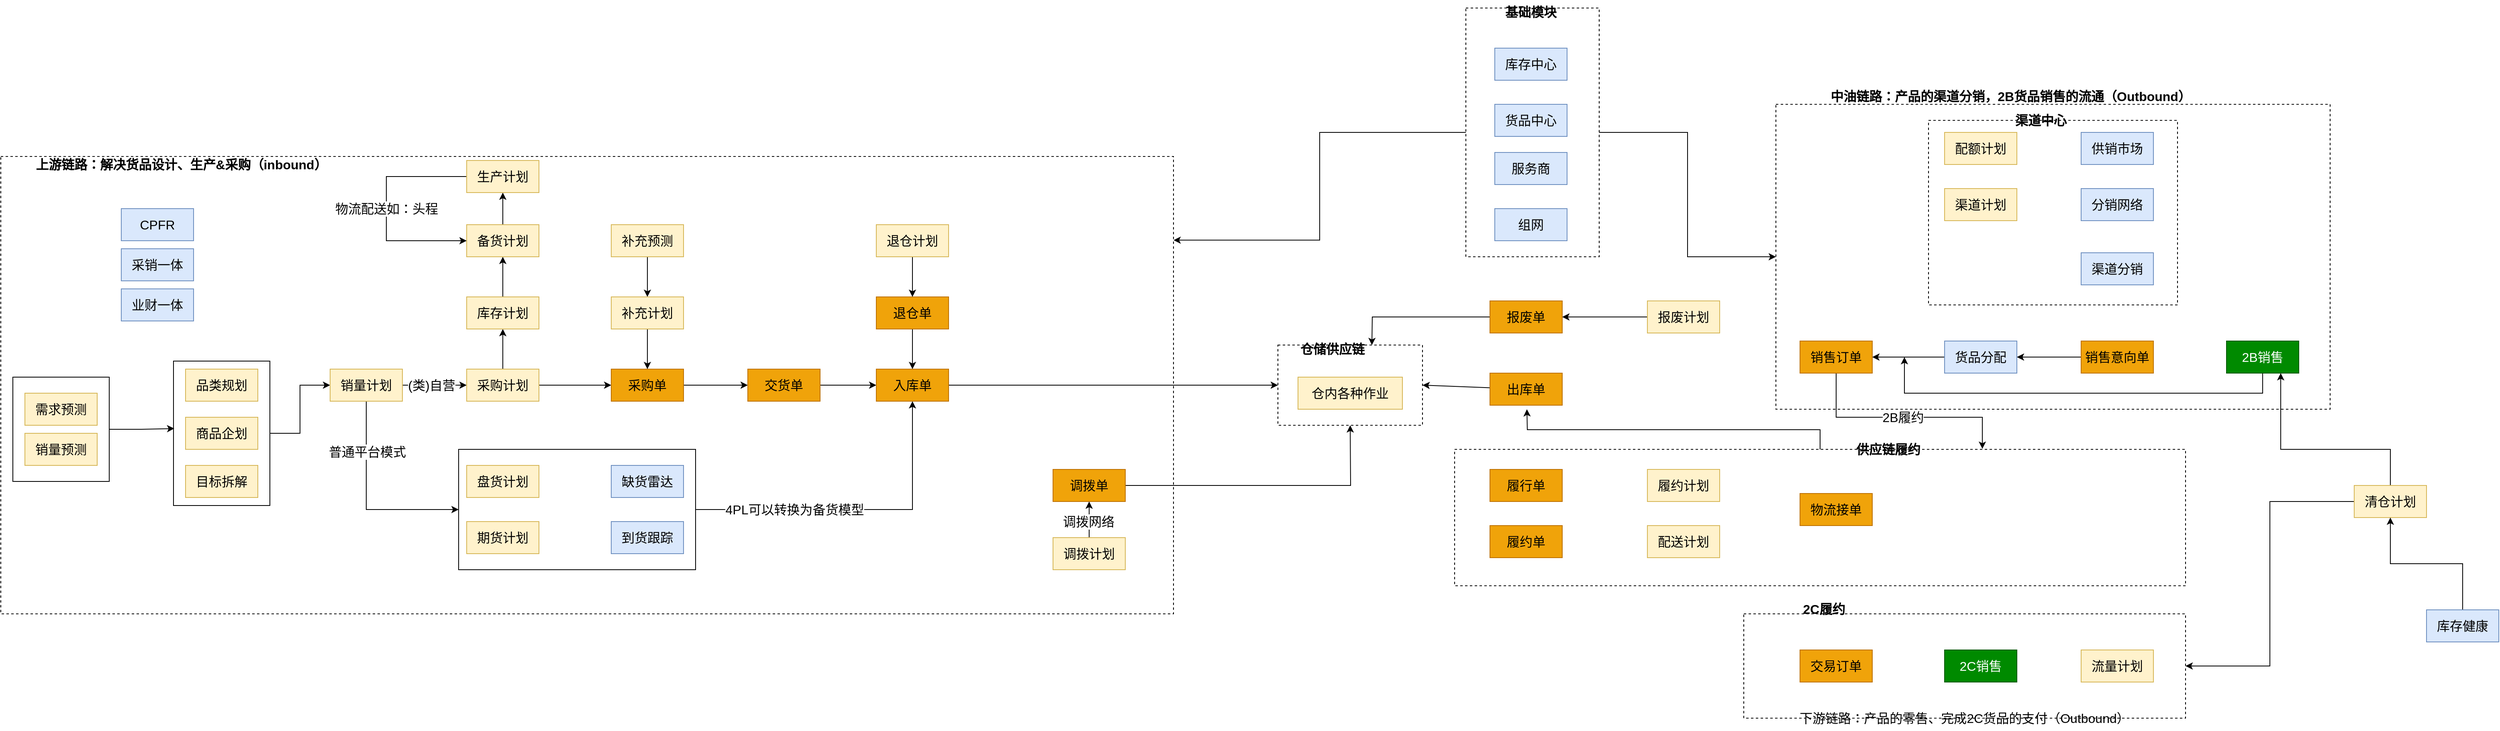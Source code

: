<mxfile version="20.2.0" type="github">
  <diagram id="mMgREmlwJuieN_6XRh3l" name="第 1 页">
    <mxGraphModel dx="1048" dy="1864" grid="1" gridSize="10" guides="1" tooltips="1" connect="1" arrows="1" fold="1" page="1" pageScale="1" pageWidth="827" pageHeight="1169" math="0" shadow="0">
      <root>
        <mxCell id="0" />
        <mxCell id="1" parent="0" />
        <mxCell id="3OxtzUUmbiVd36FKbkzM-96" value="" style="rounded=0;whiteSpace=wrap;html=1;dashed=1;fontSize=16;" vertex="1" parent="1">
          <mxGeometry x="2240" y="-60" width="690" height="380" as="geometry" />
        </mxCell>
        <mxCell id="3OxtzUUmbiVd36FKbkzM-101" value="" style="rounded=0;whiteSpace=wrap;html=1;dashed=1;fontSize=16;" vertex="1" parent="1">
          <mxGeometry x="2430" y="-40" width="310" height="230" as="geometry" />
        </mxCell>
        <mxCell id="3OxtzUUmbiVd36FKbkzM-95" value="" style="rounded=0;whiteSpace=wrap;html=1;dashed=1;fontSize=16;" vertex="1" parent="1">
          <mxGeometry x="2200" y="575" width="550" height="130" as="geometry" />
        </mxCell>
        <mxCell id="3OxtzUUmbiVd36FKbkzM-92" style="edgeStyle=orthogonalEdgeStyle;rounded=0;orthogonalLoop=1;jettySize=auto;html=1;fontSize=16;" edge="1" parent="1" source="3OxtzUUmbiVd36FKbkzM-91">
          <mxGeometry relative="1" as="geometry">
            <mxPoint x="1930" y="320" as="targetPoint" />
          </mxGeometry>
        </mxCell>
        <mxCell id="3OxtzUUmbiVd36FKbkzM-91" value="" style="rounded=0;whiteSpace=wrap;html=1;dashed=1;fontSize=16;" vertex="1" parent="1">
          <mxGeometry x="1840" y="370" width="910" height="170" as="geometry" />
        </mxCell>
        <mxCell id="3OxtzUUmbiVd36FKbkzM-89" style="edgeStyle=orthogonalEdgeStyle;rounded=0;orthogonalLoop=1;jettySize=auto;html=1;entryX=1;entryY=0.183;entryDx=0;entryDy=0;entryPerimeter=0;fontSize=16;" edge="1" parent="1" source="3OxtzUUmbiVd36FKbkzM-87" target="3OxtzUUmbiVd36FKbkzM-74">
          <mxGeometry relative="1" as="geometry" />
        </mxCell>
        <mxCell id="3OxtzUUmbiVd36FKbkzM-97" style="edgeStyle=orthogonalEdgeStyle;rounded=0;orthogonalLoop=1;jettySize=auto;html=1;fontSize=16;" edge="1" parent="1" source="3OxtzUUmbiVd36FKbkzM-87" target="3OxtzUUmbiVd36FKbkzM-96">
          <mxGeometry relative="1" as="geometry" />
        </mxCell>
        <mxCell id="3OxtzUUmbiVd36FKbkzM-87" value="" style="rounded=0;whiteSpace=wrap;html=1;dashed=1;fontSize=16;" vertex="1" parent="1">
          <mxGeometry x="1854" y="-180" width="166" height="310" as="geometry" />
        </mxCell>
        <mxCell id="3OxtzUUmbiVd36FKbkzM-82" value="" style="rounded=0;whiteSpace=wrap;html=1;dashed=1;fontSize=16;" vertex="1" parent="1">
          <mxGeometry x="1620" y="240" width="180" height="100" as="geometry" />
        </mxCell>
        <mxCell id="3OxtzUUmbiVd36FKbkzM-74" value="" style="rounded=0;whiteSpace=wrap;html=1;fontSize=16;dashed=1;" vertex="1" parent="1">
          <mxGeometry x="30" y="5" width="1460" height="570" as="geometry" />
        </mxCell>
        <mxCell id="3OxtzUUmbiVd36FKbkzM-72" style="edgeStyle=orthogonalEdgeStyle;rounded=0;orthogonalLoop=1;jettySize=auto;html=1;fontSize=16;entryX=0.5;entryY=1;entryDx=0;entryDy=0;" edge="1" parent="1" source="3OxtzUUmbiVd36FKbkzM-56" target="3OxtzUUmbiVd36FKbkzM-17">
          <mxGeometry relative="1" as="geometry">
            <mxPoint x="970" y="440" as="targetPoint" />
          </mxGeometry>
        </mxCell>
        <mxCell id="3OxtzUUmbiVd36FKbkzM-73" value="4PL可以转换为备货模型" style="edgeLabel;html=1;align=center;verticalAlign=middle;resizable=0;points=[];fontSize=16;" vertex="1" connectable="0" parent="3OxtzUUmbiVd36FKbkzM-72">
          <mxGeometry x="-0.393" relative="1" as="geometry">
            <mxPoint as="offset" />
          </mxGeometry>
        </mxCell>
        <mxCell id="3OxtzUUmbiVd36FKbkzM-56" value="" style="rounded=0;whiteSpace=wrap;html=1;fontSize=16;" vertex="1" parent="1">
          <mxGeometry x="600" y="370" width="295" height="150" as="geometry" />
        </mxCell>
        <mxCell id="3OxtzUUmbiVd36FKbkzM-53" style="edgeStyle=orthogonalEdgeStyle;rounded=0;orthogonalLoop=1;jettySize=auto;html=1;entryX=0;entryY=0.5;entryDx=0;entryDy=0;fontSize=16;" edge="1" parent="1" source="3OxtzUUmbiVd36FKbkzM-50" target="3OxtzUUmbiVd36FKbkzM-10">
          <mxGeometry relative="1" as="geometry" />
        </mxCell>
        <mxCell id="3OxtzUUmbiVd36FKbkzM-50" value="" style="rounded=0;whiteSpace=wrap;html=1;fontSize=16;" vertex="1" parent="1">
          <mxGeometry x="245" y="260" width="120" height="180" as="geometry" />
        </mxCell>
        <mxCell id="3OxtzUUmbiVd36FKbkzM-52" style="edgeStyle=orthogonalEdgeStyle;rounded=0;orthogonalLoop=1;jettySize=auto;html=1;entryX=0.008;entryY=0.467;entryDx=0;entryDy=0;entryPerimeter=0;fontSize=16;" edge="1" parent="1" source="3OxtzUUmbiVd36FKbkzM-49" target="3OxtzUUmbiVd36FKbkzM-50">
          <mxGeometry relative="1" as="geometry" />
        </mxCell>
        <mxCell id="3OxtzUUmbiVd36FKbkzM-49" value="" style="rounded=0;whiteSpace=wrap;html=1;fontSize=16;" vertex="1" parent="1">
          <mxGeometry x="45" y="280" width="120" height="130" as="geometry" />
        </mxCell>
        <mxCell id="3OxtzUUmbiVd36FKbkzM-1" value="&lt;font style=&quot;font-size: 16px;&quot;&gt;CPFR&lt;/font&gt;" style="rounded=0;whiteSpace=wrap;html=1;fillColor=#dae8fc;strokeColor=#6c8ebf;" vertex="1" parent="1">
          <mxGeometry x="180" y="70" width="90" height="40" as="geometry" />
        </mxCell>
        <mxCell id="3OxtzUUmbiVd36FKbkzM-2" value="&lt;span style=&quot;font-size: 16px;&quot;&gt;采销一体&lt;/span&gt;" style="rounded=0;whiteSpace=wrap;html=1;fillColor=#dae8fc;strokeColor=#6c8ebf;" vertex="1" parent="1">
          <mxGeometry x="180" y="120" width="90" height="40" as="geometry" />
        </mxCell>
        <mxCell id="3OxtzUUmbiVd36FKbkzM-3" value="&lt;span style=&quot;font-size: 16px;&quot;&gt;业财一体&lt;/span&gt;" style="rounded=0;whiteSpace=wrap;html=1;fillColor=#dae8fc;strokeColor=#6c8ebf;" vertex="1" parent="1">
          <mxGeometry x="180" y="170" width="90" height="40" as="geometry" />
        </mxCell>
        <mxCell id="3OxtzUUmbiVd36FKbkzM-4" value="&lt;span style=&quot;font-size: 16px;&quot;&gt;需求预测&lt;/span&gt;" style="rounded=0;whiteSpace=wrap;html=1;fillColor=#fff2cc;strokeColor=#d6b656;" vertex="1" parent="1">
          <mxGeometry x="60" y="300" width="90" height="40" as="geometry" />
        </mxCell>
        <mxCell id="3OxtzUUmbiVd36FKbkzM-5" value="&lt;span style=&quot;font-size: 16px;&quot;&gt;销量预测&lt;/span&gt;" style="rounded=0;whiteSpace=wrap;html=1;fillColor=#fff2cc;strokeColor=#d6b656;" vertex="1" parent="1">
          <mxGeometry x="60" y="350" width="90" height="40" as="geometry" />
        </mxCell>
        <mxCell id="3OxtzUUmbiVd36FKbkzM-6" value="&lt;span style=&quot;font-size: 16px;&quot;&gt;品类规划&lt;/span&gt;" style="rounded=0;whiteSpace=wrap;html=1;fillColor=#fff2cc;strokeColor=#d6b656;" vertex="1" parent="1">
          <mxGeometry x="260" y="270" width="90" height="40" as="geometry" />
        </mxCell>
        <mxCell id="3OxtzUUmbiVd36FKbkzM-8" value="&lt;span style=&quot;font-size: 16px;&quot;&gt;商品企划&lt;/span&gt;" style="rounded=0;whiteSpace=wrap;html=1;fillColor=#fff2cc;strokeColor=#d6b656;" vertex="1" parent="1">
          <mxGeometry x="260" y="330" width="90" height="40" as="geometry" />
        </mxCell>
        <mxCell id="3OxtzUUmbiVd36FKbkzM-9" value="&lt;span style=&quot;font-size: 16px;&quot;&gt;目标拆解&lt;/span&gt;" style="rounded=0;whiteSpace=wrap;html=1;fillColor=#fff2cc;strokeColor=#d6b656;" vertex="1" parent="1">
          <mxGeometry x="260" y="390" width="90" height="40" as="geometry" />
        </mxCell>
        <mxCell id="3OxtzUUmbiVd36FKbkzM-54" style="edgeStyle=orthogonalEdgeStyle;rounded=0;orthogonalLoop=1;jettySize=auto;html=1;entryX=0;entryY=0.5;entryDx=0;entryDy=0;fontSize=16;" edge="1" parent="1" source="3OxtzUUmbiVd36FKbkzM-10" target="3OxtzUUmbiVd36FKbkzM-11">
          <mxGeometry relative="1" as="geometry" />
        </mxCell>
        <mxCell id="3OxtzUUmbiVd36FKbkzM-55" value="(类)自营" style="edgeLabel;html=1;align=center;verticalAlign=middle;resizable=0;points=[];fontSize=16;" vertex="1" connectable="0" parent="3OxtzUUmbiVd36FKbkzM-54">
          <mxGeometry x="-0.1" relative="1" as="geometry">
            <mxPoint as="offset" />
          </mxGeometry>
        </mxCell>
        <mxCell id="3OxtzUUmbiVd36FKbkzM-57" style="edgeStyle=orthogonalEdgeStyle;rounded=0;orthogonalLoop=1;jettySize=auto;html=1;entryX=0;entryY=0.5;entryDx=0;entryDy=0;fontSize=16;" edge="1" parent="1" source="3OxtzUUmbiVd36FKbkzM-10" target="3OxtzUUmbiVd36FKbkzM-56">
          <mxGeometry relative="1" as="geometry">
            <Array as="points">
              <mxPoint x="485" y="445" />
            </Array>
          </mxGeometry>
        </mxCell>
        <mxCell id="3OxtzUUmbiVd36FKbkzM-58" value="普通平台模式" style="edgeLabel;html=1;align=center;verticalAlign=middle;resizable=0;points=[];fontSize=16;" vertex="1" connectable="0" parent="3OxtzUUmbiVd36FKbkzM-57">
          <mxGeometry x="-0.496" y="1" relative="1" as="geometry">
            <mxPoint as="offset" />
          </mxGeometry>
        </mxCell>
        <mxCell id="3OxtzUUmbiVd36FKbkzM-10" value="&lt;span style=&quot;font-size: 16px;&quot;&gt;销量计划&lt;/span&gt;" style="rounded=0;whiteSpace=wrap;html=1;fillColor=#fff2cc;strokeColor=#d6b656;" vertex="1" parent="1">
          <mxGeometry x="440" y="270" width="90" height="40" as="geometry" />
        </mxCell>
        <mxCell id="3OxtzUUmbiVd36FKbkzM-59" style="edgeStyle=orthogonalEdgeStyle;rounded=0;orthogonalLoop=1;jettySize=auto;html=1;entryX=0.5;entryY=1;entryDx=0;entryDy=0;fontSize=16;" edge="1" parent="1" source="3OxtzUUmbiVd36FKbkzM-11" target="3OxtzUUmbiVd36FKbkzM-12">
          <mxGeometry relative="1" as="geometry" />
        </mxCell>
        <mxCell id="3OxtzUUmbiVd36FKbkzM-63" style="edgeStyle=orthogonalEdgeStyle;rounded=0;orthogonalLoop=1;jettySize=auto;html=1;entryX=0;entryY=0.5;entryDx=0;entryDy=0;fontSize=16;" edge="1" parent="1" source="3OxtzUUmbiVd36FKbkzM-11" target="3OxtzUUmbiVd36FKbkzM-15">
          <mxGeometry relative="1" as="geometry" />
        </mxCell>
        <mxCell id="3OxtzUUmbiVd36FKbkzM-11" value="&lt;span style=&quot;font-size: 16px;&quot;&gt;采购计划&lt;/span&gt;" style="rounded=0;whiteSpace=wrap;html=1;fillColor=#fff2cc;strokeColor=#d6b656;" vertex="1" parent="1">
          <mxGeometry x="610" y="270" width="90" height="40" as="geometry" />
        </mxCell>
        <mxCell id="3OxtzUUmbiVd36FKbkzM-60" style="edgeStyle=orthogonalEdgeStyle;rounded=0;orthogonalLoop=1;jettySize=auto;html=1;entryX=0.5;entryY=1;entryDx=0;entryDy=0;fontSize=16;" edge="1" parent="1" source="3OxtzUUmbiVd36FKbkzM-12" target="3OxtzUUmbiVd36FKbkzM-13">
          <mxGeometry relative="1" as="geometry" />
        </mxCell>
        <mxCell id="3OxtzUUmbiVd36FKbkzM-12" value="&lt;span style=&quot;font-size: 16px;&quot;&gt;库存计划&lt;/span&gt;" style="rounded=0;whiteSpace=wrap;html=1;fillColor=#fff2cc;strokeColor=#d6b656;" vertex="1" parent="1">
          <mxGeometry x="610" y="180" width="90" height="40" as="geometry" />
        </mxCell>
        <mxCell id="3OxtzUUmbiVd36FKbkzM-61" style="edgeStyle=orthogonalEdgeStyle;rounded=0;orthogonalLoop=1;jettySize=auto;html=1;entryX=0.5;entryY=1;entryDx=0;entryDy=0;fontSize=16;" edge="1" parent="1" source="3OxtzUUmbiVd36FKbkzM-13" target="3OxtzUUmbiVd36FKbkzM-14">
          <mxGeometry relative="1" as="geometry" />
        </mxCell>
        <mxCell id="3OxtzUUmbiVd36FKbkzM-13" value="&lt;span style=&quot;font-size: 16px;&quot;&gt;备货计划&lt;/span&gt;" style="rounded=0;whiteSpace=wrap;html=1;fillColor=#fff2cc;strokeColor=#d6b656;" vertex="1" parent="1">
          <mxGeometry x="610" y="90" width="90" height="40" as="geometry" />
        </mxCell>
        <mxCell id="3OxtzUUmbiVd36FKbkzM-62" value="物流配送如：头程" style="edgeStyle=orthogonalEdgeStyle;rounded=0;orthogonalLoop=1;jettySize=auto;html=1;entryX=0;entryY=0.5;entryDx=0;entryDy=0;fontSize=16;" edge="1" parent="1" source="3OxtzUUmbiVd36FKbkzM-14" target="3OxtzUUmbiVd36FKbkzM-13">
          <mxGeometry relative="1" as="geometry">
            <Array as="points">
              <mxPoint x="510" y="30" />
              <mxPoint x="510" y="110" />
            </Array>
          </mxGeometry>
        </mxCell>
        <mxCell id="3OxtzUUmbiVd36FKbkzM-14" value="&lt;span style=&quot;font-size: 16px;&quot;&gt;生产计划&lt;/span&gt;" style="rounded=0;whiteSpace=wrap;html=1;fillColor=#fff2cc;strokeColor=#d6b656;" vertex="1" parent="1">
          <mxGeometry x="610" y="10" width="90" height="40" as="geometry" />
        </mxCell>
        <mxCell id="3OxtzUUmbiVd36FKbkzM-64" style="edgeStyle=orthogonalEdgeStyle;rounded=0;orthogonalLoop=1;jettySize=auto;html=1;entryX=0;entryY=0.5;entryDx=0;entryDy=0;fontSize=16;" edge="1" parent="1" source="3OxtzUUmbiVd36FKbkzM-15" target="3OxtzUUmbiVd36FKbkzM-16">
          <mxGeometry relative="1" as="geometry" />
        </mxCell>
        <mxCell id="3OxtzUUmbiVd36FKbkzM-15" value="&lt;span style=&quot;font-size: 16px;&quot;&gt;采购单&lt;/span&gt;" style="rounded=0;whiteSpace=wrap;html=1;fillColor=#f0a30a;strokeColor=#BD7000;fontColor=#000000;" vertex="1" parent="1">
          <mxGeometry x="790" y="270" width="90" height="40" as="geometry" />
        </mxCell>
        <mxCell id="3OxtzUUmbiVd36FKbkzM-65" style="edgeStyle=orthogonalEdgeStyle;rounded=0;orthogonalLoop=1;jettySize=auto;html=1;fontSize=16;entryX=0;entryY=0.5;entryDx=0;entryDy=0;" edge="1" parent="1" source="3OxtzUUmbiVd36FKbkzM-16" target="3OxtzUUmbiVd36FKbkzM-17">
          <mxGeometry relative="1" as="geometry">
            <mxPoint x="1100" y="290" as="targetPoint" />
          </mxGeometry>
        </mxCell>
        <mxCell id="3OxtzUUmbiVd36FKbkzM-16" value="&lt;span style=&quot;font-size: 16px;&quot;&gt;交货单&lt;/span&gt;" style="rounded=0;whiteSpace=wrap;html=1;fillColor=#f0a30a;strokeColor=#BD7000;fontColor=#000000;" vertex="1" parent="1">
          <mxGeometry x="960" y="270" width="90" height="40" as="geometry" />
        </mxCell>
        <mxCell id="3OxtzUUmbiVd36FKbkzM-79" style="edgeStyle=orthogonalEdgeStyle;rounded=0;orthogonalLoop=1;jettySize=auto;html=1;fontSize=16;entryX=0;entryY=0.5;entryDx=0;entryDy=0;" edge="1" parent="1" source="3OxtzUUmbiVd36FKbkzM-17" target="3OxtzUUmbiVd36FKbkzM-82">
          <mxGeometry relative="1" as="geometry">
            <mxPoint x="1590" y="290" as="targetPoint" />
          </mxGeometry>
        </mxCell>
        <mxCell id="3OxtzUUmbiVd36FKbkzM-17" value="&lt;span style=&quot;font-size: 16px;&quot;&gt;入库单&lt;/span&gt;" style="rounded=0;whiteSpace=wrap;html=1;fillColor=#f0a30a;strokeColor=#BD7000;fontColor=#000000;" vertex="1" parent="1">
          <mxGeometry x="1120" y="270" width="90" height="40" as="geometry" />
        </mxCell>
        <mxCell id="3OxtzUUmbiVd36FKbkzM-71" style="edgeStyle=orthogonalEdgeStyle;rounded=0;orthogonalLoop=1;jettySize=auto;html=1;entryX=0.5;entryY=0;entryDx=0;entryDy=0;fontSize=16;" edge="1" parent="1" source="3OxtzUUmbiVd36FKbkzM-18" target="3OxtzUUmbiVd36FKbkzM-17">
          <mxGeometry relative="1" as="geometry" />
        </mxCell>
        <mxCell id="3OxtzUUmbiVd36FKbkzM-18" value="&lt;span style=&quot;font-size: 16px;&quot;&gt;退仓单&lt;/span&gt;" style="rounded=0;whiteSpace=wrap;html=1;fillColor=#f0a30a;strokeColor=#BD7000;fontColor=#000000;" vertex="1" parent="1">
          <mxGeometry x="1120" y="180" width="90" height="40" as="geometry" />
        </mxCell>
        <mxCell id="3OxtzUUmbiVd36FKbkzM-70" style="edgeStyle=orthogonalEdgeStyle;rounded=0;orthogonalLoop=1;jettySize=auto;html=1;entryX=0.5;entryY=0;entryDx=0;entryDy=0;fontSize=16;" edge="1" parent="1" source="3OxtzUUmbiVd36FKbkzM-19" target="3OxtzUUmbiVd36FKbkzM-18">
          <mxGeometry relative="1" as="geometry" />
        </mxCell>
        <mxCell id="3OxtzUUmbiVd36FKbkzM-19" value="&lt;span style=&quot;font-size: 16px;&quot;&gt;退仓计划&lt;/span&gt;" style="rounded=0;whiteSpace=wrap;html=1;fillColor=#fff2cc;strokeColor=#d6b656;" vertex="1" parent="1">
          <mxGeometry x="1120" y="90" width="90" height="40" as="geometry" />
        </mxCell>
        <mxCell id="3OxtzUUmbiVd36FKbkzM-20" value="&lt;span style=&quot;font-size: 16px;&quot;&gt;盘货计划&lt;/span&gt;" style="rounded=0;whiteSpace=wrap;html=1;fillColor=#fff2cc;strokeColor=#d6b656;" vertex="1" parent="1">
          <mxGeometry x="610" y="390" width="90" height="40" as="geometry" />
        </mxCell>
        <mxCell id="3OxtzUUmbiVd36FKbkzM-21" value="&lt;span style=&quot;font-size: 16px;&quot;&gt;期货计划&lt;/span&gt;" style="rounded=0;whiteSpace=wrap;html=1;fillColor=#fff2cc;strokeColor=#d6b656;" vertex="1" parent="1">
          <mxGeometry x="610" y="460" width="90" height="40" as="geometry" />
        </mxCell>
        <mxCell id="3OxtzUUmbiVd36FKbkzM-22" value="&lt;span style=&quot;font-size: 16px;&quot;&gt;缺货雷达&lt;/span&gt;" style="rounded=0;whiteSpace=wrap;html=1;fillColor=#dae8fc;strokeColor=#6c8ebf;" vertex="1" parent="1">
          <mxGeometry x="790" y="390" width="90" height="40" as="geometry" />
        </mxCell>
        <mxCell id="3OxtzUUmbiVd36FKbkzM-23" value="&lt;span style=&quot;font-size: 16px;&quot;&gt;到货跟踪&lt;/span&gt;" style="rounded=0;whiteSpace=wrap;html=1;fillColor=#dae8fc;strokeColor=#6c8ebf;" vertex="1" parent="1">
          <mxGeometry x="790" y="460" width="90" height="40" as="geometry" />
        </mxCell>
        <mxCell id="3OxtzUUmbiVd36FKbkzM-24" value="&lt;span style=&quot;font-size: 16px;&quot;&gt;仓内各种作业&lt;/span&gt;" style="rounded=0;whiteSpace=wrap;html=1;fillColor=#fff2cc;strokeColor=#d6b656;" vertex="1" parent="1">
          <mxGeometry x="1645" y="280" width="130" height="40" as="geometry" />
        </mxCell>
        <mxCell id="3OxtzUUmbiVd36FKbkzM-77" style="edgeStyle=orthogonalEdgeStyle;rounded=0;orthogonalLoop=1;jettySize=auto;html=1;fontSize=16;" edge="1" parent="1" source="3OxtzUUmbiVd36FKbkzM-25">
          <mxGeometry relative="1" as="geometry">
            <mxPoint x="1710" y="340" as="targetPoint" />
          </mxGeometry>
        </mxCell>
        <mxCell id="3OxtzUUmbiVd36FKbkzM-25" value="&lt;span style=&quot;font-size: 16px;&quot;&gt;调拨单&lt;/span&gt;" style="rounded=0;whiteSpace=wrap;html=1;fillColor=#f0a30a;strokeColor=#BD7000;fontColor=#000000;" vertex="1" parent="1">
          <mxGeometry x="1340" y="395" width="90" height="40" as="geometry" />
        </mxCell>
        <mxCell id="3OxtzUUmbiVd36FKbkzM-76" value="" style="edgeStyle=orthogonalEdgeStyle;rounded=0;orthogonalLoop=1;jettySize=auto;html=1;fontSize=16;" edge="1" parent="1" source="3OxtzUUmbiVd36FKbkzM-26" target="3OxtzUUmbiVd36FKbkzM-25">
          <mxGeometry relative="1" as="geometry" />
        </mxCell>
        <mxCell id="3OxtzUUmbiVd36FKbkzM-78" value="调拨网络" style="edgeLabel;html=1;align=center;verticalAlign=middle;resizable=0;points=[];fontSize=16;" vertex="1" connectable="0" parent="3OxtzUUmbiVd36FKbkzM-76">
          <mxGeometry x="-0.094" y="1" relative="1" as="geometry">
            <mxPoint as="offset" />
          </mxGeometry>
        </mxCell>
        <mxCell id="3OxtzUUmbiVd36FKbkzM-26" value="&lt;span style=&quot;font-size: 16px;&quot;&gt;调拨计划&lt;/span&gt;" style="rounded=0;whiteSpace=wrap;html=1;fillColor=#fff2cc;strokeColor=#d6b656;" vertex="1" parent="1">
          <mxGeometry x="1340" y="480" width="90" height="40" as="geometry" />
        </mxCell>
        <mxCell id="3OxtzUUmbiVd36FKbkzM-81" style="edgeStyle=orthogonalEdgeStyle;rounded=0;orthogonalLoop=1;jettySize=auto;html=1;fontSize=16;" edge="1" parent="1" source="3OxtzUUmbiVd36FKbkzM-27">
          <mxGeometry relative="1" as="geometry">
            <mxPoint x="1737" y="240" as="targetPoint" />
          </mxGeometry>
        </mxCell>
        <mxCell id="3OxtzUUmbiVd36FKbkzM-27" value="&lt;span style=&quot;font-size: 16px;&quot;&gt;报废单&lt;/span&gt;" style="rounded=0;whiteSpace=wrap;html=1;fillColor=#f0a30a;strokeColor=#BD7000;fontColor=#000000;" vertex="1" parent="1">
          <mxGeometry x="1884" y="185" width="90" height="40" as="geometry" />
        </mxCell>
        <mxCell id="3OxtzUUmbiVd36FKbkzM-80" style="edgeStyle=orthogonalEdgeStyle;rounded=0;orthogonalLoop=1;jettySize=auto;html=1;entryX=1;entryY=0.5;entryDx=0;entryDy=0;fontSize=16;" edge="1" parent="1" source="3OxtzUUmbiVd36FKbkzM-28" target="3OxtzUUmbiVd36FKbkzM-27">
          <mxGeometry relative="1" as="geometry" />
        </mxCell>
        <mxCell id="3OxtzUUmbiVd36FKbkzM-28" value="&lt;span style=&quot;font-size: 16px;&quot;&gt;报废计划&lt;/span&gt;" style="rounded=0;whiteSpace=wrap;html=1;fillColor=#fff2cc;strokeColor=#d6b656;" vertex="1" parent="1">
          <mxGeometry x="2080" y="185" width="90" height="40" as="geometry" />
        </mxCell>
        <mxCell id="3OxtzUUmbiVd36FKbkzM-93" style="rounded=0;orthogonalLoop=1;jettySize=auto;html=1;entryX=1;entryY=0.5;entryDx=0;entryDy=0;fontSize=16;" edge="1" parent="1" source="3OxtzUUmbiVd36FKbkzM-29" target="3OxtzUUmbiVd36FKbkzM-82">
          <mxGeometry relative="1" as="geometry" />
        </mxCell>
        <mxCell id="3OxtzUUmbiVd36FKbkzM-29" value="&lt;span style=&quot;font-size: 16px;&quot;&gt;出库单&lt;/span&gt;" style="rounded=0;whiteSpace=wrap;html=1;fillColor=#f0a30a;strokeColor=#BD7000;fontColor=#000000;" vertex="1" parent="1">
          <mxGeometry x="1884" y="275" width="90" height="40" as="geometry" />
        </mxCell>
        <mxCell id="3OxtzUUmbiVd36FKbkzM-30" value="&lt;span style=&quot;font-size: 16px;&quot;&gt;履行单&lt;/span&gt;" style="rounded=0;whiteSpace=wrap;html=1;fillColor=#f0a30a;strokeColor=#BD7000;fontColor=#000000;" vertex="1" parent="1">
          <mxGeometry x="1884" y="395" width="90" height="40" as="geometry" />
        </mxCell>
        <mxCell id="3OxtzUUmbiVd36FKbkzM-31" value="&lt;span style=&quot;font-size: 16px;&quot;&gt;履约单&lt;/span&gt;" style="rounded=0;whiteSpace=wrap;html=1;fillColor=#f0a30a;strokeColor=#BD7000;fontColor=#000000;" vertex="1" parent="1">
          <mxGeometry x="1884" y="465" width="90" height="40" as="geometry" />
        </mxCell>
        <mxCell id="3OxtzUUmbiVd36FKbkzM-32" value="&lt;span style=&quot;font-size: 16px;&quot;&gt;履约计划&lt;/span&gt;" style="rounded=0;whiteSpace=wrap;html=1;fillColor=#fff2cc;strokeColor=#d6b656;" vertex="1" parent="1">
          <mxGeometry x="2080" y="395" width="90" height="40" as="geometry" />
        </mxCell>
        <mxCell id="3OxtzUUmbiVd36FKbkzM-33" value="&lt;span style=&quot;font-size: 16px;&quot;&gt;配送计划&lt;/span&gt;" style="rounded=0;whiteSpace=wrap;html=1;fillColor=#fff2cc;strokeColor=#d6b656;" vertex="1" parent="1">
          <mxGeometry x="2080" y="465" width="90" height="40" as="geometry" />
        </mxCell>
        <mxCell id="3OxtzUUmbiVd36FKbkzM-34" value="&lt;span style=&quot;font-size: 16px;&quot;&gt;物流接单&lt;/span&gt;" style="rounded=0;whiteSpace=wrap;html=1;fillColor=#f0a30a;strokeColor=#BD7000;fontColor=#000000;" vertex="1" parent="1">
          <mxGeometry x="2270" y="425" width="90" height="40" as="geometry" />
        </mxCell>
        <mxCell id="3OxtzUUmbiVd36FKbkzM-35" value="&lt;span style=&quot;font-size: 16px;&quot;&gt;交易订单&lt;/span&gt;" style="rounded=0;whiteSpace=wrap;html=1;fillColor=#f0a30a;strokeColor=#BD7000;fontColor=#000000;" vertex="1" parent="1">
          <mxGeometry x="2270" y="620" width="90" height="40" as="geometry" />
        </mxCell>
        <mxCell id="3OxtzUUmbiVd36FKbkzM-36" value="&lt;span style=&quot;font-size: 16px;&quot;&gt;2C销售&lt;/span&gt;" style="rounded=0;whiteSpace=wrap;html=1;fillColor=#008a00;strokeColor=#005700;fontColor=#ffffff;" vertex="1" parent="1">
          <mxGeometry x="2450" y="620" width="90" height="40" as="geometry" />
        </mxCell>
        <mxCell id="3OxtzUUmbiVd36FKbkzM-37" value="&lt;span style=&quot;font-size: 16px;&quot;&gt;流量计划&lt;/span&gt;" style="rounded=0;whiteSpace=wrap;html=1;fillColor=#fff2cc;strokeColor=#d6b656;" vertex="1" parent="1">
          <mxGeometry x="2620" y="620" width="90" height="40" as="geometry" />
        </mxCell>
        <mxCell id="3OxtzUUmbiVd36FKbkzM-109" value="2B履约" style="edgeStyle=orthogonalEdgeStyle;rounded=0;orthogonalLoop=1;jettySize=auto;html=1;entryX=0.722;entryY=-0.004;entryDx=0;entryDy=0;entryPerimeter=0;fontSize=16;" edge="1" parent="1" source="3OxtzUUmbiVd36FKbkzM-38" target="3OxtzUUmbiVd36FKbkzM-91">
          <mxGeometry relative="1" as="geometry">
            <Array as="points">
              <mxPoint x="2315" y="330" />
              <mxPoint x="2497" y="330" />
            </Array>
          </mxGeometry>
        </mxCell>
        <mxCell id="3OxtzUUmbiVd36FKbkzM-38" value="&lt;span style=&quot;font-size: 16px;&quot;&gt;销售订单&lt;/span&gt;" style="rounded=0;whiteSpace=wrap;html=1;fillColor=#f0a30a;strokeColor=#BD7000;fontColor=#000000;" vertex="1" parent="1">
          <mxGeometry x="2270" y="235" width="90" height="40" as="geometry" />
        </mxCell>
        <mxCell id="3OxtzUUmbiVd36FKbkzM-98" style="edgeStyle=orthogonalEdgeStyle;rounded=0;orthogonalLoop=1;jettySize=auto;html=1;entryX=1;entryY=0.5;entryDx=0;entryDy=0;fontSize=16;" edge="1" parent="1" source="3OxtzUUmbiVd36FKbkzM-39" target="3OxtzUUmbiVd36FKbkzM-38">
          <mxGeometry relative="1" as="geometry" />
        </mxCell>
        <mxCell id="3OxtzUUmbiVd36FKbkzM-39" value="&lt;span style=&quot;font-size: 16px;&quot;&gt;货品分配&lt;/span&gt;" style="rounded=0;whiteSpace=wrap;html=1;fillColor=#dae8fc;strokeColor=#6c8ebf;" vertex="1" parent="1">
          <mxGeometry x="2450" y="235" width="90" height="40" as="geometry" />
        </mxCell>
        <mxCell id="3OxtzUUmbiVd36FKbkzM-99" style="edgeStyle=orthogonalEdgeStyle;rounded=0;orthogonalLoop=1;jettySize=auto;html=1;entryX=1;entryY=0.5;entryDx=0;entryDy=0;fontSize=16;" edge="1" parent="1" source="3OxtzUUmbiVd36FKbkzM-40" target="3OxtzUUmbiVd36FKbkzM-39">
          <mxGeometry relative="1" as="geometry" />
        </mxCell>
        <mxCell id="3OxtzUUmbiVd36FKbkzM-40" value="&lt;span style=&quot;font-size: 16px;&quot;&gt;销售意向单&lt;/span&gt;" style="rounded=0;whiteSpace=wrap;html=1;fillColor=#f0a30a;strokeColor=#BD7000;fontColor=#000000;" vertex="1" parent="1">
          <mxGeometry x="2620" y="235" width="90" height="40" as="geometry" />
        </mxCell>
        <mxCell id="3OxtzUUmbiVd36FKbkzM-100" style="edgeStyle=orthogonalEdgeStyle;rounded=0;orthogonalLoop=1;jettySize=auto;html=1;fontSize=16;" edge="1" parent="1" source="3OxtzUUmbiVd36FKbkzM-41">
          <mxGeometry relative="1" as="geometry">
            <mxPoint x="2400" y="255" as="targetPoint" />
            <Array as="points">
              <mxPoint x="2846" y="300" />
              <mxPoint x="2400" y="300" />
            </Array>
          </mxGeometry>
        </mxCell>
        <mxCell id="3OxtzUUmbiVd36FKbkzM-41" value="&lt;span style=&quot;font-size: 16px;&quot;&gt;2B销售&lt;/span&gt;" style="rounded=0;whiteSpace=wrap;html=1;fillColor=#008a00;strokeColor=#005700;fontColor=#ffffff;" vertex="1" parent="1">
          <mxGeometry x="2801" y="235" width="90" height="40" as="geometry" />
        </mxCell>
        <mxCell id="3OxtzUUmbiVd36FKbkzM-42" value="&lt;span style=&quot;font-size: 16px;&quot;&gt;配额计划&lt;/span&gt;" style="rounded=0;whiteSpace=wrap;html=1;fillColor=#fff2cc;strokeColor=#d6b656;" vertex="1" parent="1">
          <mxGeometry x="2450" y="-25" width="90" height="40" as="geometry" />
        </mxCell>
        <mxCell id="3OxtzUUmbiVd36FKbkzM-43" value="&lt;span style=&quot;font-size: 16px;&quot;&gt;渠道计划&lt;/span&gt;" style="rounded=0;whiteSpace=wrap;html=1;fillColor=#fff2cc;strokeColor=#d6b656;" vertex="1" parent="1">
          <mxGeometry x="2450" y="45" width="90" height="40" as="geometry" />
        </mxCell>
        <mxCell id="3OxtzUUmbiVd36FKbkzM-44" value="&lt;span style=&quot;font-size: 16px;&quot;&gt;供销市场&lt;/span&gt;" style="rounded=0;whiteSpace=wrap;html=1;fillColor=#dae8fc;strokeColor=#6c8ebf;" vertex="1" parent="1">
          <mxGeometry x="2620" y="-25" width="90" height="40" as="geometry" />
        </mxCell>
        <mxCell id="3OxtzUUmbiVd36FKbkzM-45" value="&lt;span style=&quot;font-size: 16px;&quot;&gt;分销网络&lt;/span&gt;" style="rounded=0;whiteSpace=wrap;html=1;fillColor=#dae8fc;strokeColor=#6c8ebf;" vertex="1" parent="1">
          <mxGeometry x="2620" y="45" width="90" height="40" as="geometry" />
        </mxCell>
        <mxCell id="3OxtzUUmbiVd36FKbkzM-46" value="&lt;span style=&quot;font-size: 16px;&quot;&gt;渠道分销&lt;/span&gt;" style="rounded=0;whiteSpace=wrap;html=1;fillColor=#dae8fc;strokeColor=#6c8ebf;" vertex="1" parent="1">
          <mxGeometry x="2620" y="125" width="90" height="40" as="geometry" />
        </mxCell>
        <mxCell id="3OxtzUUmbiVd36FKbkzM-104" style="edgeStyle=orthogonalEdgeStyle;rounded=0;orthogonalLoop=1;jettySize=auto;html=1;entryX=1;entryY=0.5;entryDx=0;entryDy=0;fontSize=16;" edge="1" parent="1" source="3OxtzUUmbiVd36FKbkzM-47" target="3OxtzUUmbiVd36FKbkzM-95">
          <mxGeometry relative="1" as="geometry" />
        </mxCell>
        <mxCell id="3OxtzUUmbiVd36FKbkzM-106" style="edgeStyle=orthogonalEdgeStyle;rounded=0;orthogonalLoop=1;jettySize=auto;html=1;entryX=0.75;entryY=1;entryDx=0;entryDy=0;fontSize=16;" edge="1" parent="1" source="3OxtzUUmbiVd36FKbkzM-47" target="3OxtzUUmbiVd36FKbkzM-41">
          <mxGeometry relative="1" as="geometry">
            <Array as="points">
              <mxPoint x="3005" y="370" />
              <mxPoint x="2869" y="370" />
            </Array>
          </mxGeometry>
        </mxCell>
        <mxCell id="3OxtzUUmbiVd36FKbkzM-47" value="&lt;span style=&quot;font-size: 16px;&quot;&gt;清仓计划&lt;/span&gt;" style="rounded=0;whiteSpace=wrap;html=1;fillColor=#fff2cc;strokeColor=#d6b656;" vertex="1" parent="1">
          <mxGeometry x="2960" y="415" width="90" height="40" as="geometry" />
        </mxCell>
        <mxCell id="3OxtzUUmbiVd36FKbkzM-105" style="edgeStyle=orthogonalEdgeStyle;rounded=0;orthogonalLoop=1;jettySize=auto;html=1;entryX=0.5;entryY=1;entryDx=0;entryDy=0;fontSize=16;" edge="1" parent="1" source="3OxtzUUmbiVd36FKbkzM-48" target="3OxtzUUmbiVd36FKbkzM-47">
          <mxGeometry relative="1" as="geometry" />
        </mxCell>
        <mxCell id="3OxtzUUmbiVd36FKbkzM-48" value="&lt;span style=&quot;font-size: 16px;&quot;&gt;库存健康&lt;/span&gt;" style="rounded=0;whiteSpace=wrap;html=1;fillColor=#dae8fc;strokeColor=#6c8ebf;" vertex="1" parent="1">
          <mxGeometry x="3050" y="570" width="90" height="40" as="geometry" />
        </mxCell>
        <mxCell id="3OxtzUUmbiVd36FKbkzM-68" style="edgeStyle=orthogonalEdgeStyle;rounded=0;orthogonalLoop=1;jettySize=auto;html=1;entryX=0.5;entryY=0;entryDx=0;entryDy=0;fontSize=16;" edge="1" parent="1" source="3OxtzUUmbiVd36FKbkzM-66" target="3OxtzUUmbiVd36FKbkzM-67">
          <mxGeometry relative="1" as="geometry" />
        </mxCell>
        <mxCell id="3OxtzUUmbiVd36FKbkzM-66" value="&lt;span style=&quot;font-size: 16px;&quot;&gt;补充预测&lt;/span&gt;" style="rounded=0;whiteSpace=wrap;html=1;fillColor=#fff2cc;strokeColor=#d6b656;" vertex="1" parent="1">
          <mxGeometry x="790" y="90" width="90" height="40" as="geometry" />
        </mxCell>
        <mxCell id="3OxtzUUmbiVd36FKbkzM-69" style="edgeStyle=orthogonalEdgeStyle;rounded=0;orthogonalLoop=1;jettySize=auto;html=1;entryX=0.5;entryY=0;entryDx=0;entryDy=0;fontSize=16;" edge="1" parent="1" source="3OxtzUUmbiVd36FKbkzM-67" target="3OxtzUUmbiVd36FKbkzM-15">
          <mxGeometry relative="1" as="geometry" />
        </mxCell>
        <mxCell id="3OxtzUUmbiVd36FKbkzM-67" value="&lt;span style=&quot;font-size: 16px;&quot;&gt;补充计划&lt;/span&gt;" style="rounded=0;whiteSpace=wrap;html=1;fillColor=#fff2cc;strokeColor=#d6b656;" vertex="1" parent="1">
          <mxGeometry x="790" y="180" width="90" height="40" as="geometry" />
        </mxCell>
        <mxCell id="3OxtzUUmbiVd36FKbkzM-75" value="&lt;b&gt;上游链路：解决货品设计、生产&amp;amp;采购（inbound）&lt;/b&gt;" style="text;html=1;strokeColor=none;fillColor=none;align=center;verticalAlign=middle;whiteSpace=wrap;rounded=0;dashed=1;fontSize=16;" vertex="1" parent="1">
          <mxGeometry x="70" width="370" height="30" as="geometry" />
        </mxCell>
        <mxCell id="3OxtzUUmbiVd36FKbkzM-83" value="&lt;span style=&quot;font-size: 16px;&quot;&gt;货品中心&lt;/span&gt;" style="rounded=0;whiteSpace=wrap;html=1;fillColor=#dae8fc;strokeColor=#6c8ebf;" vertex="1" parent="1">
          <mxGeometry x="1890" y="-60" width="90" height="40" as="geometry" />
        </mxCell>
        <mxCell id="3OxtzUUmbiVd36FKbkzM-84" value="&lt;span style=&quot;font-size: 16px;&quot;&gt;服务商&lt;/span&gt;" style="rounded=0;whiteSpace=wrap;html=1;fillColor=#dae8fc;strokeColor=#6c8ebf;" vertex="1" parent="1">
          <mxGeometry x="1890" width="90" height="40" as="geometry" />
        </mxCell>
        <mxCell id="3OxtzUUmbiVd36FKbkzM-85" value="&lt;span style=&quot;font-size: 16px;&quot;&gt;组网&lt;/span&gt;" style="rounded=0;whiteSpace=wrap;html=1;fillColor=#dae8fc;strokeColor=#6c8ebf;" vertex="1" parent="1">
          <mxGeometry x="1890" y="70" width="90" height="40" as="geometry" />
        </mxCell>
        <mxCell id="3OxtzUUmbiVd36FKbkzM-86" value="&lt;span style=&quot;font-size: 16px;&quot;&gt;库存中心&lt;/span&gt;" style="rounded=0;whiteSpace=wrap;html=1;fillColor=#dae8fc;strokeColor=#6c8ebf;" vertex="1" parent="1">
          <mxGeometry x="1890" y="-130" width="90" height="40" as="geometry" />
        </mxCell>
        <mxCell id="3OxtzUUmbiVd36FKbkzM-88" value="&lt;b&gt;基础模块&lt;/b&gt;" style="text;html=1;strokeColor=none;fillColor=none;align=center;verticalAlign=middle;whiteSpace=wrap;rounded=0;dashed=1;fontSize=16;" vertex="1" parent="1">
          <mxGeometry x="1895" y="-190" width="80" height="30" as="geometry" />
        </mxCell>
        <mxCell id="3OxtzUUmbiVd36FKbkzM-90" value="&lt;b&gt;仓储供应链&lt;/b&gt;" style="text;html=1;strokeColor=none;fillColor=none;align=center;verticalAlign=middle;whiteSpace=wrap;rounded=0;dashed=1;fontSize=16;" vertex="1" parent="1">
          <mxGeometry x="1645" y="230" width="86" height="30" as="geometry" />
        </mxCell>
        <mxCell id="3OxtzUUmbiVd36FKbkzM-94" value="&lt;b&gt;供应链履约&lt;/b&gt;" style="text;html=1;strokeColor=none;fillColor=none;align=center;verticalAlign=middle;whiteSpace=wrap;rounded=0;dashed=1;fontSize=16;" vertex="1" parent="1">
          <mxGeometry x="2330" y="355" width="100" height="30" as="geometry" />
        </mxCell>
        <mxCell id="3OxtzUUmbiVd36FKbkzM-102" value="&lt;b&gt;渠道中心&lt;/b&gt;" style="text;html=1;strokeColor=none;fillColor=none;align=center;verticalAlign=middle;whiteSpace=wrap;rounded=0;dashed=1;fontSize=16;" vertex="1" parent="1">
          <mxGeometry x="2530" y="-55" width="80" height="30" as="geometry" />
        </mxCell>
        <mxCell id="3OxtzUUmbiVd36FKbkzM-103" value="&lt;b&gt;中油链路：产品的渠道分销，2B货品销售的流通（Outbound）&lt;/b&gt;" style="text;html=1;strokeColor=none;fillColor=none;align=center;verticalAlign=middle;whiteSpace=wrap;rounded=0;dashed=1;fontSize=16;" vertex="1" parent="1">
          <mxGeometry x="2280" y="-85" width="505" height="30" as="geometry" />
        </mxCell>
        <mxCell id="3OxtzUUmbiVd36FKbkzM-107" value="&lt;b&gt;2C履约&lt;/b&gt;" style="text;html=1;strokeColor=none;fillColor=none;align=center;verticalAlign=middle;whiteSpace=wrap;rounded=0;dashed=1;fontSize=16;" vertex="1" parent="1">
          <mxGeometry x="2270" y="554" width="60" height="30" as="geometry" />
        </mxCell>
        <mxCell id="3OxtzUUmbiVd36FKbkzM-108" value="下游链路：产品的零售、完成2C货品的支付（Outbound）" style="text;html=1;strokeColor=none;fillColor=none;align=center;verticalAlign=middle;whiteSpace=wrap;rounded=0;dashed=1;fontSize=16;" vertex="1" parent="1">
          <mxGeometry x="2265" y="690" width="420" height="30" as="geometry" />
        </mxCell>
      </root>
    </mxGraphModel>
  </diagram>
</mxfile>
